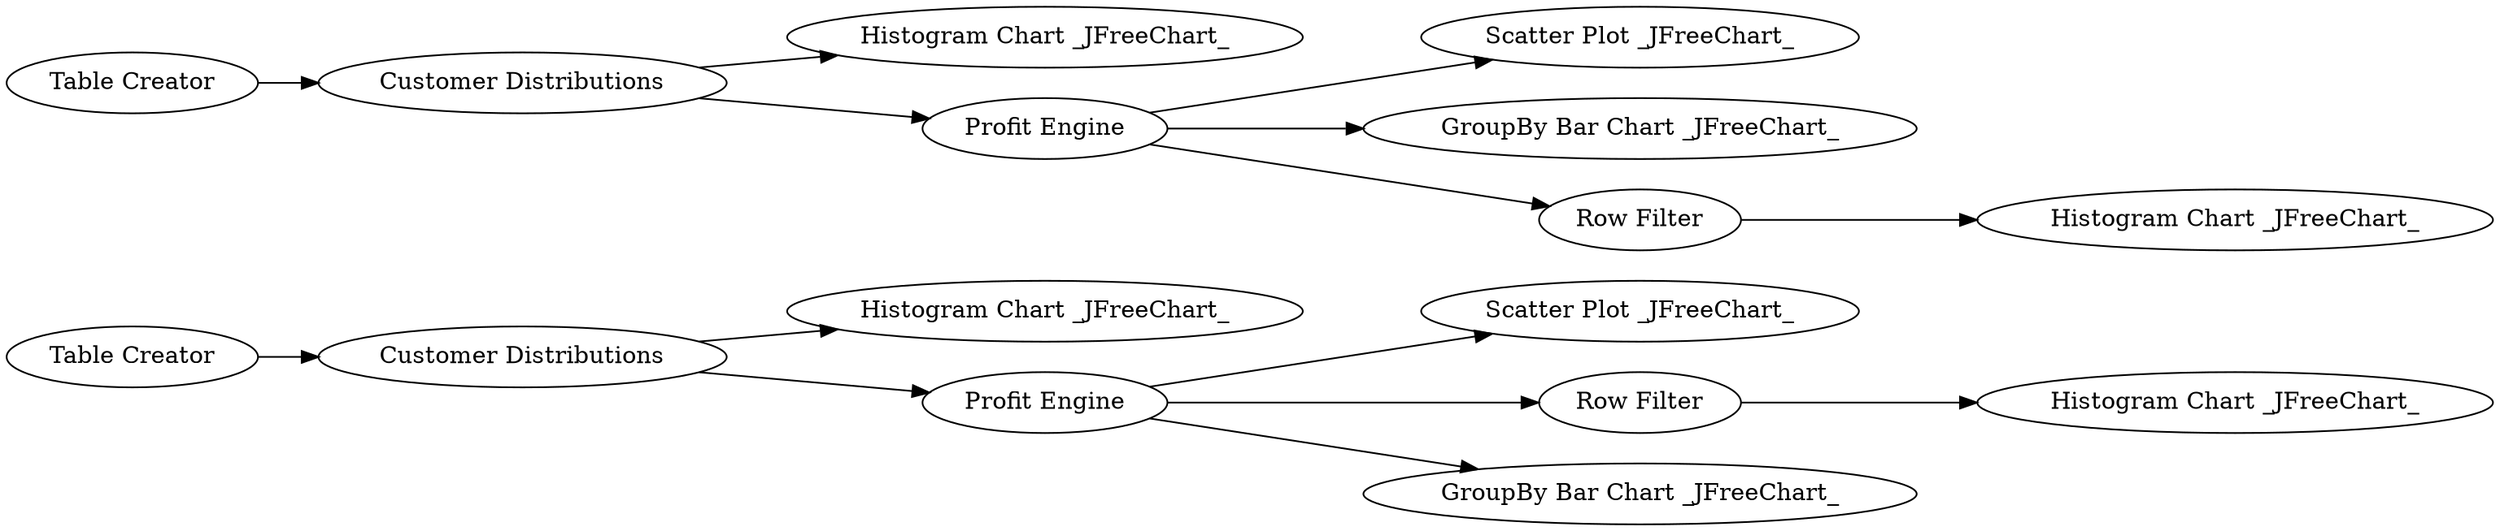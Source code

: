 digraph {
	"287763923176046787_11" [label="Customer Distributions"]
	"287763923176046787_18" [label="Histogram Chart _JFreeChart_"]
	"287763923176046787_14" [label="Profit Engine"]
	"287763923176046787_2" [label="Histogram Chart _JFreeChart_"]
	"287763923176046787_17" [label="Scatter Plot _JFreeChart_"]
	"287763923176046787_13" [label="GroupBy Bar Chart _JFreeChart_"]
	"287763923176046787_3" [label="Profit Engine"]
	"287763923176046787_16" [label="Row Filter"]
	"287763923176046787_12" [label="Customer Distributions"]
	"287763923176046787_15" [label="Table Creator"]
	"287763923176046787_7" [label="Scatter Plot _JFreeChart_"]
	"287763923176046787_6" [label="Row Filter"]
	"287763923176046787_19" [label="Histogram Chart _JFreeChart_"]
	"287763923176046787_4" [label="Table Creator"]
	"287763923176046787_10" [label="GroupBy Bar Chart _JFreeChart_"]
	"287763923176046787_5" [label="Histogram Chart _JFreeChart_"]
	"287763923176046787_16" -> "287763923176046787_19"
	"287763923176046787_11" -> "287763923176046787_3"
	"287763923176046787_3" -> "287763923176046787_7"
	"287763923176046787_12" -> "287763923176046787_18"
	"287763923176046787_4" -> "287763923176046787_11"
	"287763923176046787_3" -> "287763923176046787_6"
	"287763923176046787_3" -> "287763923176046787_10"
	"287763923176046787_14" -> "287763923176046787_16"
	"287763923176046787_6" -> "287763923176046787_5"
	"287763923176046787_11" -> "287763923176046787_2"
	"287763923176046787_15" -> "287763923176046787_12"
	"287763923176046787_14" -> "287763923176046787_13"
	"287763923176046787_12" -> "287763923176046787_14"
	"287763923176046787_14" -> "287763923176046787_17"
	rankdir=LR
}
